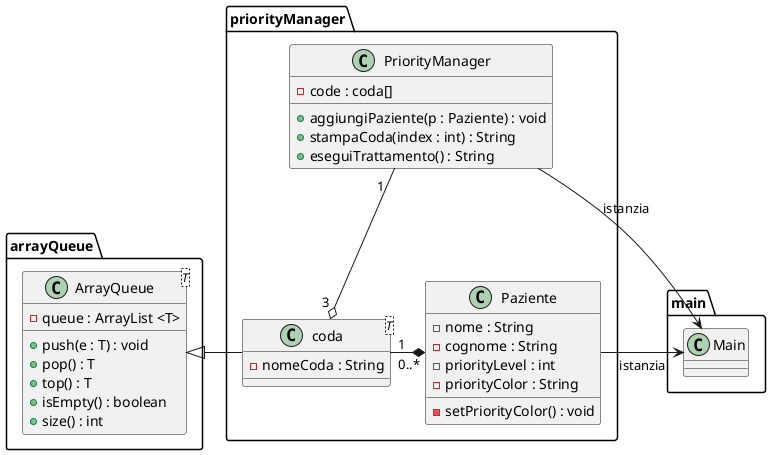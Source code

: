 @startuml
    package arrayQueue {
        class ArrayQueue <T> {
            - queue : ArrayList <T>
            + push(e : T) : void
            + pop() : T
            + top() : T
            + isEmpty() : boolean
            + size() : int
        }
    }

    package priorityManager {
        class Paziente {
            - nome : String
            - cognome : String
            - priorityLevel : int
            - priorityColor : String
            - setPriorityColor() : void
        }

        class coda <T> {
            - nomeCoda : String
        }

        class PriorityManager {
            - code : coda[]
            + aggiungiPaziente(p : Paziente) : void
            + stampaCoda(index : int) : String
            + eseguiTrattamento() : String
        }
    }

    package main {
        class Main
    }

    coda -left-|> ArrayQueue

    PriorityManager "1  " --o "3 " coda
    coda "1" -right-* "0..*   " Paziente

    Paziente -right-> Main : istanzia
    PriorityManager --> Main : istanzia
@enduml